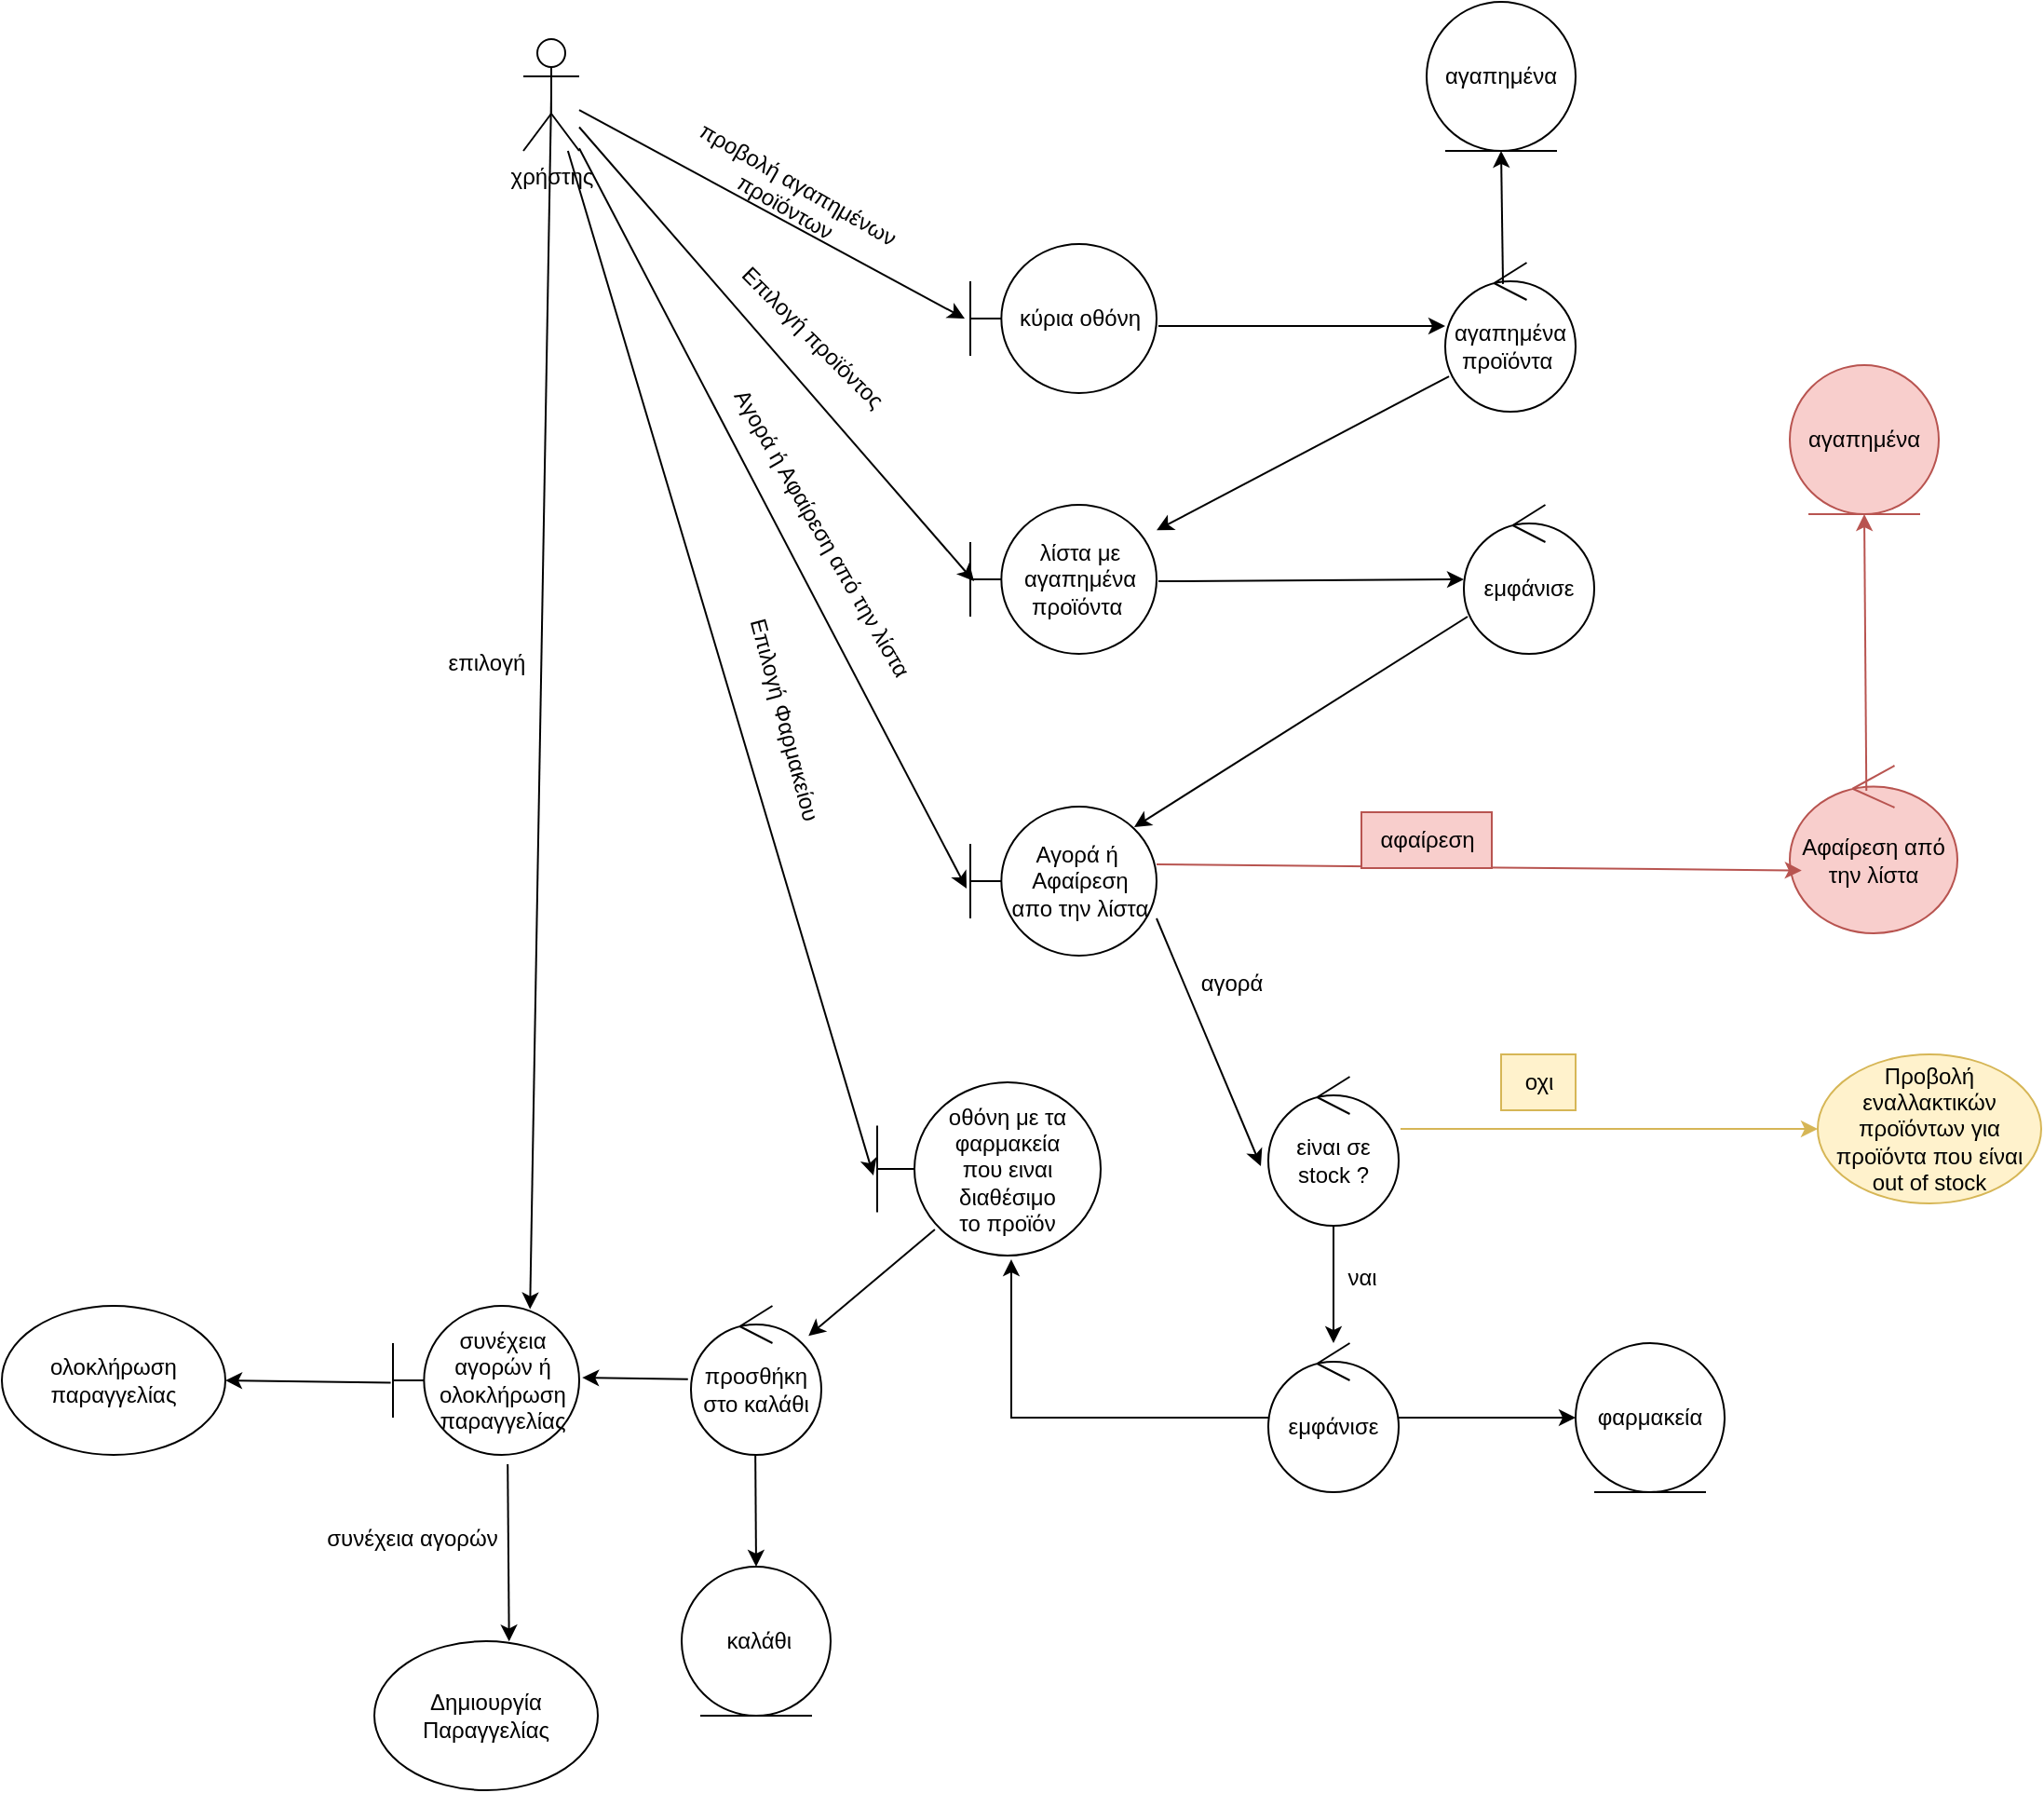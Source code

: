 <mxfile version="21.2.3" type="device">
  <diagram name="Page-1" id="IQTiKRB02Jf_GiqLcTtX">
    <mxGraphModel dx="2750" dy="541" grid="1" gridSize="10" guides="1" tooltips="1" connect="1" arrows="1" fold="1" page="1" pageScale="1" pageWidth="850" pageHeight="1100" math="0" shadow="0">
      <root>
        <mxCell id="0" />
        <mxCell id="1" parent="0" />
        <mxCell id="qbaSDtBNnqxAWvWLSkWQ-3" value="χρήστης" style="shape=umlActor;verticalLabelPosition=bottom;verticalAlign=top;html=1;" parent="1" vertex="1">
          <mxGeometry x="-920" y="140" width="30" height="60" as="geometry" />
        </mxCell>
        <mxCell id="qbaSDtBNnqxAWvWLSkWQ-31" value="κύρια οθόνη" style="shape=umlBoundary;whiteSpace=wrap;html=1;" parent="1" vertex="1">
          <mxGeometry x="-680" y="250" width="100" height="80" as="geometry" />
        </mxCell>
        <mxCell id="qbaSDtBNnqxAWvWLSkWQ-34" value="προβολή&amp;nbsp;αγαπημένων &lt;br&gt;προϊόντων&lt;br&gt;&amp;nbsp;" style="text;html=1;align=center;verticalAlign=middle;resizable=0;points=[];autosize=1;strokeColor=none;fillColor=none;rotation=30;" parent="1" vertex="1">
          <mxGeometry x="-850" y="200" width="140" height="60" as="geometry" />
        </mxCell>
        <mxCell id="qbaSDtBNnqxAWvWLSkWQ-35" value="αγαπημένα&lt;br style=&quot;border-color: var(--border-color);&quot;&gt;προϊόντα&amp;nbsp;" style="ellipse;shape=umlControl;whiteSpace=wrap;html=1;" parent="1" vertex="1">
          <mxGeometry x="-425" y="260" width="70" height="80" as="geometry" />
        </mxCell>
        <mxCell id="qbaSDtBNnqxAWvWLSkWQ-37" value="λίστα με αγαπημένα&lt;br style=&quot;border-color: var(--border-color);&quot;&gt;&lt;span style=&quot;&quot;&gt;προϊόντα&amp;nbsp;&lt;/span&gt;" style="shape=umlBoundary;whiteSpace=wrap;html=1;" parent="1" vertex="1">
          <mxGeometry x="-680" y="390" width="100" height="80" as="geometry" />
        </mxCell>
        <mxCell id="qbaSDtBNnqxAWvWLSkWQ-42" value="" style="endArrow=classic;html=1;rounded=0;exitX=1.01;exitY=0.55;exitDx=0;exitDy=0;exitPerimeter=0;entryX=0;entryY=0.425;entryDx=0;entryDy=0;entryPerimeter=0;" parent="1" source="qbaSDtBNnqxAWvWLSkWQ-31" target="qbaSDtBNnqxAWvWLSkWQ-35" edge="1">
          <mxGeometry width="50" height="50" relative="1" as="geometry">
            <mxPoint x="180" y="500" as="sourcePoint" />
            <mxPoint x="230" y="450" as="targetPoint" />
          </mxGeometry>
        </mxCell>
        <mxCell id="qbaSDtBNnqxAWvWLSkWQ-43" value="εμφάνισε" style="ellipse;shape=umlControl;whiteSpace=wrap;html=1;" parent="1" vertex="1">
          <mxGeometry x="-415" y="390" width="70" height="80" as="geometry" />
        </mxCell>
        <mxCell id="qbaSDtBNnqxAWvWLSkWQ-45" value="" style="endArrow=classic;html=1;rounded=0;exitX=1.01;exitY=0.513;exitDx=0;exitDy=0;exitPerimeter=0;entryX=0;entryY=0.5;entryDx=0;entryDy=0;entryPerimeter=0;" parent="1" source="qbaSDtBNnqxAWvWLSkWQ-37" target="qbaSDtBNnqxAWvWLSkWQ-43" edge="1">
          <mxGeometry width="50" height="50" relative="1" as="geometry">
            <mxPoint x="210" y="610" as="sourcePoint" />
            <mxPoint x="260" y="560" as="targetPoint" />
          </mxGeometry>
        </mxCell>
        <mxCell id="qbaSDtBNnqxAWvWLSkWQ-46" value="Αγορά ή&amp;nbsp; Αφαίρεση&lt;br style=&quot;border-color: var(--border-color);&quot;&gt;&lt;span style=&quot;&quot;&gt;απο την λίστα&lt;/span&gt;" style="shape=umlBoundary;whiteSpace=wrap;html=1;" parent="1" vertex="1">
          <mxGeometry x="-680" y="552" width="100" height="80" as="geometry" />
        </mxCell>
        <mxCell id="qbaSDtBNnqxAWvWLSkWQ-48" value="" style="endArrow=classic;html=1;rounded=0;exitX=0.029;exitY=0.75;exitDx=0;exitDy=0;exitPerimeter=0;entryX=0.88;entryY=0.138;entryDx=0;entryDy=0;entryPerimeter=0;" parent="1" source="qbaSDtBNnqxAWvWLSkWQ-43" target="qbaSDtBNnqxAWvWLSkWQ-46" edge="1">
          <mxGeometry width="50" height="50" relative="1" as="geometry">
            <mxPoint x="-150" y="672" as="sourcePoint" />
            <mxPoint x="-100" y="622" as="targetPoint" />
          </mxGeometry>
        </mxCell>
        <mxCell id="qbaSDtBNnqxAWvWLSkWQ-50" value="Aγορά ή Αφαίρεση από την λίστα" style="text;html=1;align=center;verticalAlign=middle;resizable=0;points=[];autosize=1;strokeColor=none;fillColor=none;rotation=60;" parent="1" vertex="1">
          <mxGeometry x="-860" y="390" width="200" height="30" as="geometry" />
        </mxCell>
        <mxCell id="qbaSDtBNnqxAWvWLSkWQ-51" value="Επιλογή προϊόντος" style="text;html=1;align=center;verticalAlign=middle;resizable=0;points=[];autosize=1;strokeColor=none;fillColor=none;rotation=45;" parent="1" vertex="1">
          <mxGeometry x="-830" y="285" width="130" height="30" as="geometry" />
        </mxCell>
        <mxCell id="qbaSDtBNnqxAWvWLSkWQ-52" value="" style="endArrow=classic;html=1;rounded=0;exitX=1;exitY=0.75;exitDx=0;exitDy=0;exitPerimeter=0;entryX=-0.057;entryY=0.6;entryDx=0;entryDy=0;entryPerimeter=0;" parent="1" source="qbaSDtBNnqxAWvWLSkWQ-46" target="qbaSDtBNnqxAWvWLSkWQ-53" edge="1">
          <mxGeometry width="50" height="50" relative="1" as="geometry">
            <mxPoint x="-220" y="662" as="sourcePoint" />
            <mxPoint x="-50" y="787" as="targetPoint" />
          </mxGeometry>
        </mxCell>
        <mxCell id="2-c7B4VhWy937aU1t4bQ-13" style="edgeStyle=orthogonalEdgeStyle;rounded=0;orthogonalLoop=1;jettySize=auto;html=1;" parent="1" source="qbaSDtBNnqxAWvWLSkWQ-53" target="qbaSDtBNnqxAWvWLSkWQ-59" edge="1">
          <mxGeometry relative="1" as="geometry" />
        </mxCell>
        <mxCell id="qbaSDtBNnqxAWvWLSkWQ-53" value="εiναι σε stock ?" style="ellipse;shape=umlControl;whiteSpace=wrap;html=1;" parent="1" vertex="1">
          <mxGeometry x="-520" y="697" width="70" height="80" as="geometry" />
        </mxCell>
        <mxCell id="qbaSDtBNnqxAWvWLSkWQ-54" value="αγορά" style="text;html=1;align=center;verticalAlign=middle;resizable=0;points=[];autosize=1;strokeColor=none;fillColor=none;" parent="1" vertex="1">
          <mxGeometry x="-570" y="632" width="60" height="30" as="geometry" />
        </mxCell>
        <mxCell id="qbaSDtBNnqxAWvWLSkWQ-56" value="φαρμακεία" style="ellipse;shape=umlEntity;whiteSpace=wrap;html=1;" parent="1" vertex="1">
          <mxGeometry x="-355" y="840" width="80" height="80" as="geometry" />
        </mxCell>
        <mxCell id="2-c7B4VhWy937aU1t4bQ-14" style="edgeStyle=orthogonalEdgeStyle;rounded=0;orthogonalLoop=1;jettySize=auto;html=1;entryX=0;entryY=0.5;entryDx=0;entryDy=0;" parent="1" source="qbaSDtBNnqxAWvWLSkWQ-59" target="qbaSDtBNnqxAWvWLSkWQ-56" edge="1">
          <mxGeometry relative="1" as="geometry" />
        </mxCell>
        <mxCell id="2-c7B4VhWy937aU1t4bQ-15" style="edgeStyle=orthogonalEdgeStyle;rounded=0;orthogonalLoop=1;jettySize=auto;html=1;entryX=0.6;entryY=1.022;entryDx=0;entryDy=0;entryPerimeter=0;" parent="1" source="qbaSDtBNnqxAWvWLSkWQ-59" target="qbaSDtBNnqxAWvWLSkWQ-63" edge="1">
          <mxGeometry relative="1" as="geometry" />
        </mxCell>
        <mxCell id="qbaSDtBNnqxAWvWLSkWQ-59" value="εμφάνισε" style="ellipse;shape=umlControl;whiteSpace=wrap;html=1;" parent="1" vertex="1">
          <mxGeometry x="-520" y="840" width="70" height="80" as="geometry" />
        </mxCell>
        <mxCell id="qbaSDtBNnqxAWvWLSkWQ-60" value="ναι" style="text;html=1;align=center;verticalAlign=middle;resizable=0;points=[];autosize=1;strokeColor=none;fillColor=none;" parent="1" vertex="1">
          <mxGeometry x="-490" y="790" width="40" height="30" as="geometry" />
        </mxCell>
        <mxCell id="qbaSDtBNnqxAWvWLSkWQ-63" value="οθόνη με τα φαρμακεία&lt;br style=&quot;border-color: var(--border-color);&quot;&gt;&lt;span style=&quot;&quot;&gt;που ειναι διαθέσιμο&lt;/span&gt;&lt;br style=&quot;border-color: var(--border-color);&quot;&gt;&lt;span style=&quot;&quot;&gt;το προϊόν&lt;/span&gt;" style="shape=umlBoundary;whiteSpace=wrap;html=1;" parent="1" vertex="1">
          <mxGeometry x="-730" y="700" width="120" height="93" as="geometry" />
        </mxCell>
        <mxCell id="qbaSDtBNnqxAWvWLSkWQ-68" value="προσθήκη στο καλάθι" style="ellipse;shape=umlControl;whiteSpace=wrap;html=1;" parent="1" vertex="1">
          <mxGeometry x="-830" y="820" width="70" height="80" as="geometry" />
        </mxCell>
        <mxCell id="qbaSDtBNnqxAWvWLSkWQ-74" value="Αφαίρεση από την λίστα" style="ellipse;shape=umlControl;whiteSpace=wrap;html=1;fillColor=#f8cecc;strokeColor=#b85450;" parent="1" vertex="1">
          <mxGeometry x="-240" y="530" width="90" height="90" as="geometry" />
        </mxCell>
        <mxCell id="qbaSDtBNnqxAWvWLSkWQ-75" value="αγαπημένα" style="ellipse;shape=umlEntity;whiteSpace=wrap;html=1;fillColor=#f8cecc;strokeColor=#b85450;" parent="1" vertex="1">
          <mxGeometry x="-240" y="315" width="80" height="80" as="geometry" />
        </mxCell>
        <mxCell id="qbaSDtBNnqxAWvWLSkWQ-77" value="" style="endArrow=classic;html=1;rounded=0;exitX=1;exitY=0.388;exitDx=0;exitDy=0;exitPerimeter=0;entryX=0.071;entryY=0.625;entryDx=0;entryDy=0;entryPerimeter=0;fillColor=#f8cecc;strokeColor=#b85450;" parent="1" source="qbaSDtBNnqxAWvWLSkWQ-46" target="qbaSDtBNnqxAWvWLSkWQ-74" edge="1">
          <mxGeometry width="50" height="50" relative="1" as="geometry">
            <mxPoint x="20" y="782" as="sourcePoint" />
            <mxPoint x="70" y="732" as="targetPoint" />
          </mxGeometry>
        </mxCell>
        <mxCell id="qbaSDtBNnqxAWvWLSkWQ-78" value="" style="endArrow=classic;html=1;rounded=0;exitX=0.457;exitY=0.15;exitDx=0;exitDy=0;exitPerimeter=0;entryX=0.5;entryY=1;entryDx=0;entryDy=0;fillColor=#f8cecc;strokeColor=#b85450;" parent="1" source="qbaSDtBNnqxAWvWLSkWQ-74" target="qbaSDtBNnqxAWvWLSkWQ-75" edge="1">
          <mxGeometry width="50" height="50" relative="1" as="geometry">
            <mxPoint x="20" y="782" as="sourcePoint" />
            <mxPoint x="70" y="732" as="targetPoint" />
          </mxGeometry>
        </mxCell>
        <mxCell id="qbaSDtBNnqxAWvWLSkWQ-79" value="αφαίρεση" style="text;html=1;align=center;verticalAlign=middle;resizable=0;points=[];autosize=1;strokeColor=#b85450;fillColor=#f8cecc;" parent="1" vertex="1">
          <mxGeometry x="-470" y="555" width="70" height="30" as="geometry" />
        </mxCell>
        <mxCell id="qbaSDtBNnqxAWvWLSkWQ-80" value="Προβολή εναλλακτικών προϊόντων για προϊόντα που είναι out of stock" style="ellipse;whiteSpace=wrap;html=1;fillColor=#fff2cc;strokeColor=#d6b656;" parent="1" vertex="1">
          <mxGeometry x="-225" y="685" width="120" height="80" as="geometry" />
        </mxCell>
        <mxCell id="qbaSDtBNnqxAWvWLSkWQ-81" value="" style="endArrow=classic;html=1;rounded=0;exitX=1.014;exitY=0.35;exitDx=0;exitDy=0;exitPerimeter=0;fillColor=#fff2cc;strokeColor=#d6b656;entryX=0;entryY=0.5;entryDx=0;entryDy=0;" parent="1" source="qbaSDtBNnqxAWvWLSkWQ-53" target="qbaSDtBNnqxAWvWLSkWQ-80" edge="1">
          <mxGeometry width="50" height="50" relative="1" as="geometry">
            <mxPoint x="170" y="882" as="sourcePoint" />
            <mxPoint x="140" y="862" as="targetPoint" />
          </mxGeometry>
        </mxCell>
        <mxCell id="qbaSDtBNnqxAWvWLSkWQ-82" value="οχι" style="text;html=1;align=center;verticalAlign=middle;resizable=0;points=[];autosize=1;strokeColor=#d6b656;fillColor=#fff2cc;" parent="1" vertex="1">
          <mxGeometry x="-395" y="685" width="40" height="30" as="geometry" />
        </mxCell>
        <mxCell id="2-c7B4VhWy937aU1t4bQ-7" value="" style="endArrow=classic;html=1;rounded=0;entryX=-0.03;entryY=0.5;entryDx=0;entryDy=0;entryPerimeter=0;" parent="1" source="qbaSDtBNnqxAWvWLSkWQ-3" target="qbaSDtBNnqxAWvWLSkWQ-31" edge="1">
          <mxGeometry width="50" height="50" relative="1" as="geometry">
            <mxPoint x="-230" y="240" as="sourcePoint" />
            <mxPoint x="-180" y="190" as="targetPoint" />
          </mxGeometry>
        </mxCell>
        <mxCell id="2-c7B4VhWy937aU1t4bQ-9" value="" style="endArrow=classic;html=1;rounded=0;entryX=0.02;entryY=0.513;entryDx=0;entryDy=0;entryPerimeter=0;" parent="1" source="qbaSDtBNnqxAWvWLSkWQ-3" target="qbaSDtBNnqxAWvWLSkWQ-37" edge="1">
          <mxGeometry width="50" height="50" relative="1" as="geometry">
            <mxPoint x="-230" y="380" as="sourcePoint" />
            <mxPoint x="-180" y="330" as="targetPoint" />
          </mxGeometry>
        </mxCell>
        <mxCell id="2-c7B4VhWy937aU1t4bQ-10" value="" style="endArrow=classic;html=1;rounded=0;exitX=0.029;exitY=0.763;exitDx=0;exitDy=0;exitPerimeter=0;" parent="1" source="qbaSDtBNnqxAWvWLSkWQ-35" target="qbaSDtBNnqxAWvWLSkWQ-37" edge="1">
          <mxGeometry width="50" height="50" relative="1" as="geometry">
            <mxPoint x="-270" y="350" as="sourcePoint" />
            <mxPoint x="-220" y="300" as="targetPoint" />
          </mxGeometry>
        </mxCell>
        <mxCell id="2-c7B4VhWy937aU1t4bQ-12" value="" style="endArrow=classic;html=1;rounded=0;entryX=-0.02;entryY=0.55;entryDx=0;entryDy=0;entryPerimeter=0;" parent="1" source="qbaSDtBNnqxAWvWLSkWQ-3" target="qbaSDtBNnqxAWvWLSkWQ-46" edge="1">
          <mxGeometry width="50" height="50" relative="1" as="geometry">
            <mxPoint x="-270" y="450" as="sourcePoint" />
            <mxPoint x="-220" y="400" as="targetPoint" />
          </mxGeometry>
        </mxCell>
        <mxCell id="2-c7B4VhWy937aU1t4bQ-16" value="" style="endArrow=classic;html=1;rounded=0;entryX=-0.017;entryY=0.538;entryDx=0;entryDy=0;entryPerimeter=0;" parent="1" source="qbaSDtBNnqxAWvWLSkWQ-3" target="qbaSDtBNnqxAWvWLSkWQ-63" edge="1">
          <mxGeometry width="50" height="50" relative="1" as="geometry">
            <mxPoint x="-880" y="209" as="sourcePoint" />
            <mxPoint x="-672" y="606" as="targetPoint" />
          </mxGeometry>
        </mxCell>
        <mxCell id="2-c7B4VhWy937aU1t4bQ-17" value="Επιλογή Φαρμακείου" style="text;html=1;align=center;verticalAlign=middle;resizable=0;points=[];autosize=1;strokeColor=none;fillColor=none;rotation=75;" parent="1" vertex="1">
          <mxGeometry x="-850" y="490" width="140" height="30" as="geometry" />
        </mxCell>
        <mxCell id="2-c7B4VhWy937aU1t4bQ-19" value="" style="endArrow=classic;html=1;rounded=0;exitX=0.258;exitY=0.849;exitDx=0;exitDy=0;exitPerimeter=0;" parent="1" source="qbaSDtBNnqxAWvWLSkWQ-63" target="qbaSDtBNnqxAWvWLSkWQ-68" edge="1">
          <mxGeometry width="50" height="50" relative="1" as="geometry">
            <mxPoint x="-270" y="670" as="sourcePoint" />
            <mxPoint x="-220" y="620" as="targetPoint" />
          </mxGeometry>
        </mxCell>
        <mxCell id="kx_d8gpz1fThckoxQMwW-2" value="συνέχεια αγορών ή ολοκλήρωση παραγγελίας" style="shape=umlBoundary;whiteSpace=wrap;html=1;" parent="1" vertex="1">
          <mxGeometry x="-990" y="820" width="100" height="80" as="geometry" />
        </mxCell>
        <mxCell id="kx_d8gpz1fThckoxQMwW-3" value="" style="endArrow=classic;html=1;rounded=0;exitX=-0.023;exitY=0.492;exitDx=0;exitDy=0;exitPerimeter=0;entryX=1.016;entryY=0.482;entryDx=0;entryDy=0;entryPerimeter=0;" parent="1" source="qbaSDtBNnqxAWvWLSkWQ-68" target="kx_d8gpz1fThckoxQMwW-2" edge="1">
          <mxGeometry width="50" height="50" relative="1" as="geometry">
            <mxPoint x="-1000" y="870" as="sourcePoint" />
            <mxPoint x="-950" y="820" as="targetPoint" />
          </mxGeometry>
        </mxCell>
        <mxCell id="kx_d8gpz1fThckoxQMwW-4" value="" style="endArrow=classic;html=1;rounded=0;exitX=0.5;exitY=0.5;exitDx=0;exitDy=0;exitPerimeter=0;entryX=0.736;entryY=0.022;entryDx=0;entryDy=0;entryPerimeter=0;" parent="1" source="qbaSDtBNnqxAWvWLSkWQ-3" target="kx_d8gpz1fThckoxQMwW-2" edge="1">
          <mxGeometry width="50" height="50" relative="1" as="geometry">
            <mxPoint x="-1000" y="370" as="sourcePoint" />
            <mxPoint x="-950" y="320" as="targetPoint" />
          </mxGeometry>
        </mxCell>
        <mxCell id="kx_d8gpz1fThckoxQMwW-5" value="επιλογή" style="text;html=1;align=center;verticalAlign=middle;resizable=0;points=[];autosize=1;strokeColor=none;fillColor=none;" parent="1" vertex="1">
          <mxGeometry x="-970" y="460" width="60" height="30" as="geometry" />
        </mxCell>
        <mxCell id="kx_d8gpz1fThckoxQMwW-6" value="Δημιουργία Παραγγελίας" style="ellipse;whiteSpace=wrap;html=1;" parent="1" vertex="1">
          <mxGeometry x="-1000" y="1000" width="120" height="80" as="geometry" />
        </mxCell>
        <mxCell id="kx_d8gpz1fThckoxQMwW-7" value="συνέχεια αγορών" style="text;html=1;align=center;verticalAlign=middle;resizable=0;points=[];autosize=1;strokeColor=none;fillColor=none;" parent="1" vertex="1">
          <mxGeometry x="-1040" y="930" width="120" height="30" as="geometry" />
        </mxCell>
        <mxCell id="kx_d8gpz1fThckoxQMwW-8" value="" style="endArrow=classic;html=1;rounded=0;exitX=0.616;exitY=1.062;exitDx=0;exitDy=0;exitPerimeter=0;entryX=0.603;entryY=0.002;entryDx=0;entryDy=0;entryPerimeter=0;" parent="1" source="kx_d8gpz1fThckoxQMwW-2" target="kx_d8gpz1fThckoxQMwW-6" edge="1">
          <mxGeometry width="50" height="50" relative="1" as="geometry">
            <mxPoint x="-1000" y="970" as="sourcePoint" />
            <mxPoint x="-950" y="920" as="targetPoint" />
          </mxGeometry>
        </mxCell>
        <mxCell id="kx_d8gpz1fThckoxQMwW-9" value="&amp;nbsp;καλάθι" style="ellipse;shape=umlEntity;whiteSpace=wrap;html=1;" parent="1" vertex="1">
          <mxGeometry x="-835" y="960" width="80" height="80" as="geometry" />
        </mxCell>
        <mxCell id="kx_d8gpz1fThckoxQMwW-10" value="" style="endArrow=classic;html=1;rounded=0;exitX=0.494;exitY=0.995;exitDx=0;exitDy=0;exitPerimeter=0;entryX=0.5;entryY=0;entryDx=0;entryDy=0;" parent="1" source="qbaSDtBNnqxAWvWLSkWQ-68" target="kx_d8gpz1fThckoxQMwW-9" edge="1">
          <mxGeometry width="50" height="50" relative="1" as="geometry">
            <mxPoint x="-820" y="970" as="sourcePoint" />
            <mxPoint x="-770" y="920" as="targetPoint" />
          </mxGeometry>
        </mxCell>
        <mxCell id="kx_d8gpz1fThckoxQMwW-11" value="ολοκλήρωση παραγγελίας" style="ellipse;whiteSpace=wrap;html=1;" parent="1" vertex="1">
          <mxGeometry x="-1200" y="820" width="120" height="80" as="geometry" />
        </mxCell>
        <mxCell id="kx_d8gpz1fThckoxQMwW-12" value="" style="endArrow=classic;html=1;rounded=0;exitX=-0.012;exitY=0.515;exitDx=0;exitDy=0;exitPerimeter=0;entryX=1;entryY=0.5;entryDx=0;entryDy=0;" parent="1" source="kx_d8gpz1fThckoxQMwW-2" target="kx_d8gpz1fThckoxQMwW-11" edge="1">
          <mxGeometry width="50" height="50" relative="1" as="geometry">
            <mxPoint x="-930" y="870" as="sourcePoint" />
            <mxPoint x="-880" y="820" as="targetPoint" />
          </mxGeometry>
        </mxCell>
        <mxCell id="Me83OcK2SVn-LIgYVFQr-1" value="αγαπημένα" style="ellipse;shape=umlEntity;whiteSpace=wrap;html=1;" vertex="1" parent="1">
          <mxGeometry x="-435" y="120" width="80" height="80" as="geometry" />
        </mxCell>
        <mxCell id="Me83OcK2SVn-LIgYVFQr-2" value="" style="endArrow=classic;html=1;rounded=0;entryX=0.5;entryY=1;entryDx=0;entryDy=0;exitX=0.443;exitY=0.143;exitDx=0;exitDy=0;exitPerimeter=0;" edge="1" parent="1" source="qbaSDtBNnqxAWvWLSkWQ-35" target="Me83OcK2SVn-LIgYVFQr-1">
          <mxGeometry width="50" height="50" relative="1" as="geometry">
            <mxPoint x="-620" y="280" as="sourcePoint" />
            <mxPoint x="-570" y="230" as="targetPoint" />
          </mxGeometry>
        </mxCell>
      </root>
    </mxGraphModel>
  </diagram>
</mxfile>
